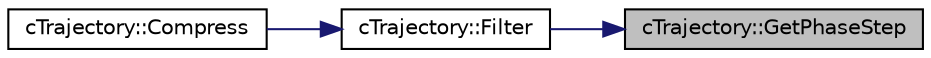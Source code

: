 digraph "cTrajectory::GetPhaseStep"
{
 // LATEX_PDF_SIZE
  edge [fontname="Helvetica",fontsize="10",labelfontname="Helvetica",labelfontsize="10"];
  node [fontname="Helvetica",fontsize="10",shape=record];
  rankdir="RL";
  Node1 [label="cTrajectory::GetPhaseStep",height=0.2,width=0.4,color="black", fillcolor="grey75", style="filled", fontcolor="black",tooltip=" "];
  Node1 -> Node2 [dir="back",color="midnightblue",fontsize="10",style="solid",fontname="Helvetica"];
  Node2 [label="cTrajectory::Filter",height=0.2,width=0.4,color="black", fillcolor="white", style="filled",URL="$classc_trajectory.html#a290c3abf914b5e3f74d3101e36f8e658",tooltip=" "];
  Node2 -> Node3 [dir="back",color="midnightblue",fontsize="10",style="solid",fontname="Helvetica"];
  Node3 [label="cTrajectory::Compress",height=0.2,width=0.4,color="black", fillcolor="white", style="filled",URL="$classc_trajectory.html#ac933a343a8172bb0f7714231a4741967",tooltip=" "];
}
